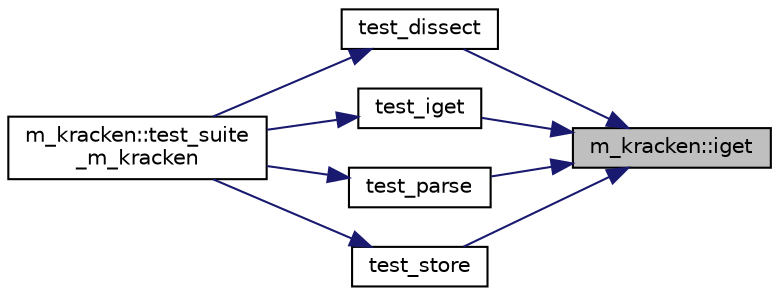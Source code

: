 digraph "m_kracken::iget"
{
 // LATEX_PDF_SIZE
  edge [fontname="Helvetica",fontsize="10",labelfontname="Helvetica",labelfontsize="10"];
  node [fontname="Helvetica",fontsize="10",shape=record];
  rankdir="RL";
  Node1 [label="m_kracken::iget",height=0.2,width=0.4,color="black", fillcolor="grey75", style="filled", fontcolor="black",tooltip=" "];
  Node1 -> Node2 [dir="back",color="midnightblue",fontsize="10",style="solid"];
  Node2 [label="test_dissect",height=0.2,width=0.4,color="black", fillcolor="white", style="filled",URL="$M__kracken_8f90.html#a11a7205a4312de1b7569905779d3d8bd",tooltip=" "];
  Node2 -> Node3 [dir="back",color="midnightblue",fontsize="10",style="solid"];
  Node3 [label="m_kracken::test_suite\l_m_kracken",height=0.2,width=0.4,color="black", fillcolor="white", style="filled",URL="$namespacem__kracken.html#a59f94cea5ef39553cb4765959f981e00",tooltip=" "];
  Node1 -> Node4 [dir="back",color="midnightblue",fontsize="10",style="solid"];
  Node4 [label="test_iget",height=0.2,width=0.4,color="black", fillcolor="white", style="filled",URL="$M__kracken_8f90.html#abd47121392dc51796ba65d130b3c9c2f",tooltip=" "];
  Node4 -> Node3 [dir="back",color="midnightblue",fontsize="10",style="solid"];
  Node1 -> Node5 [dir="back",color="midnightblue",fontsize="10",style="solid"];
  Node5 [label="test_parse",height=0.2,width=0.4,color="black", fillcolor="white", style="filled",URL="$M__kracken_8f90.html#a42d41b204969ea6ee0ef1fa78285511f",tooltip=" "];
  Node5 -> Node3 [dir="back",color="midnightblue",fontsize="10",style="solid"];
  Node1 -> Node6 [dir="back",color="midnightblue",fontsize="10",style="solid"];
  Node6 [label="test_store",height=0.2,width=0.4,color="black", fillcolor="white", style="filled",URL="$M__kracken_8f90.html#a4c6c4bc7f33a76a13337578dfa15861c",tooltip=" "];
  Node6 -> Node3 [dir="back",color="midnightblue",fontsize="10",style="solid"];
}

